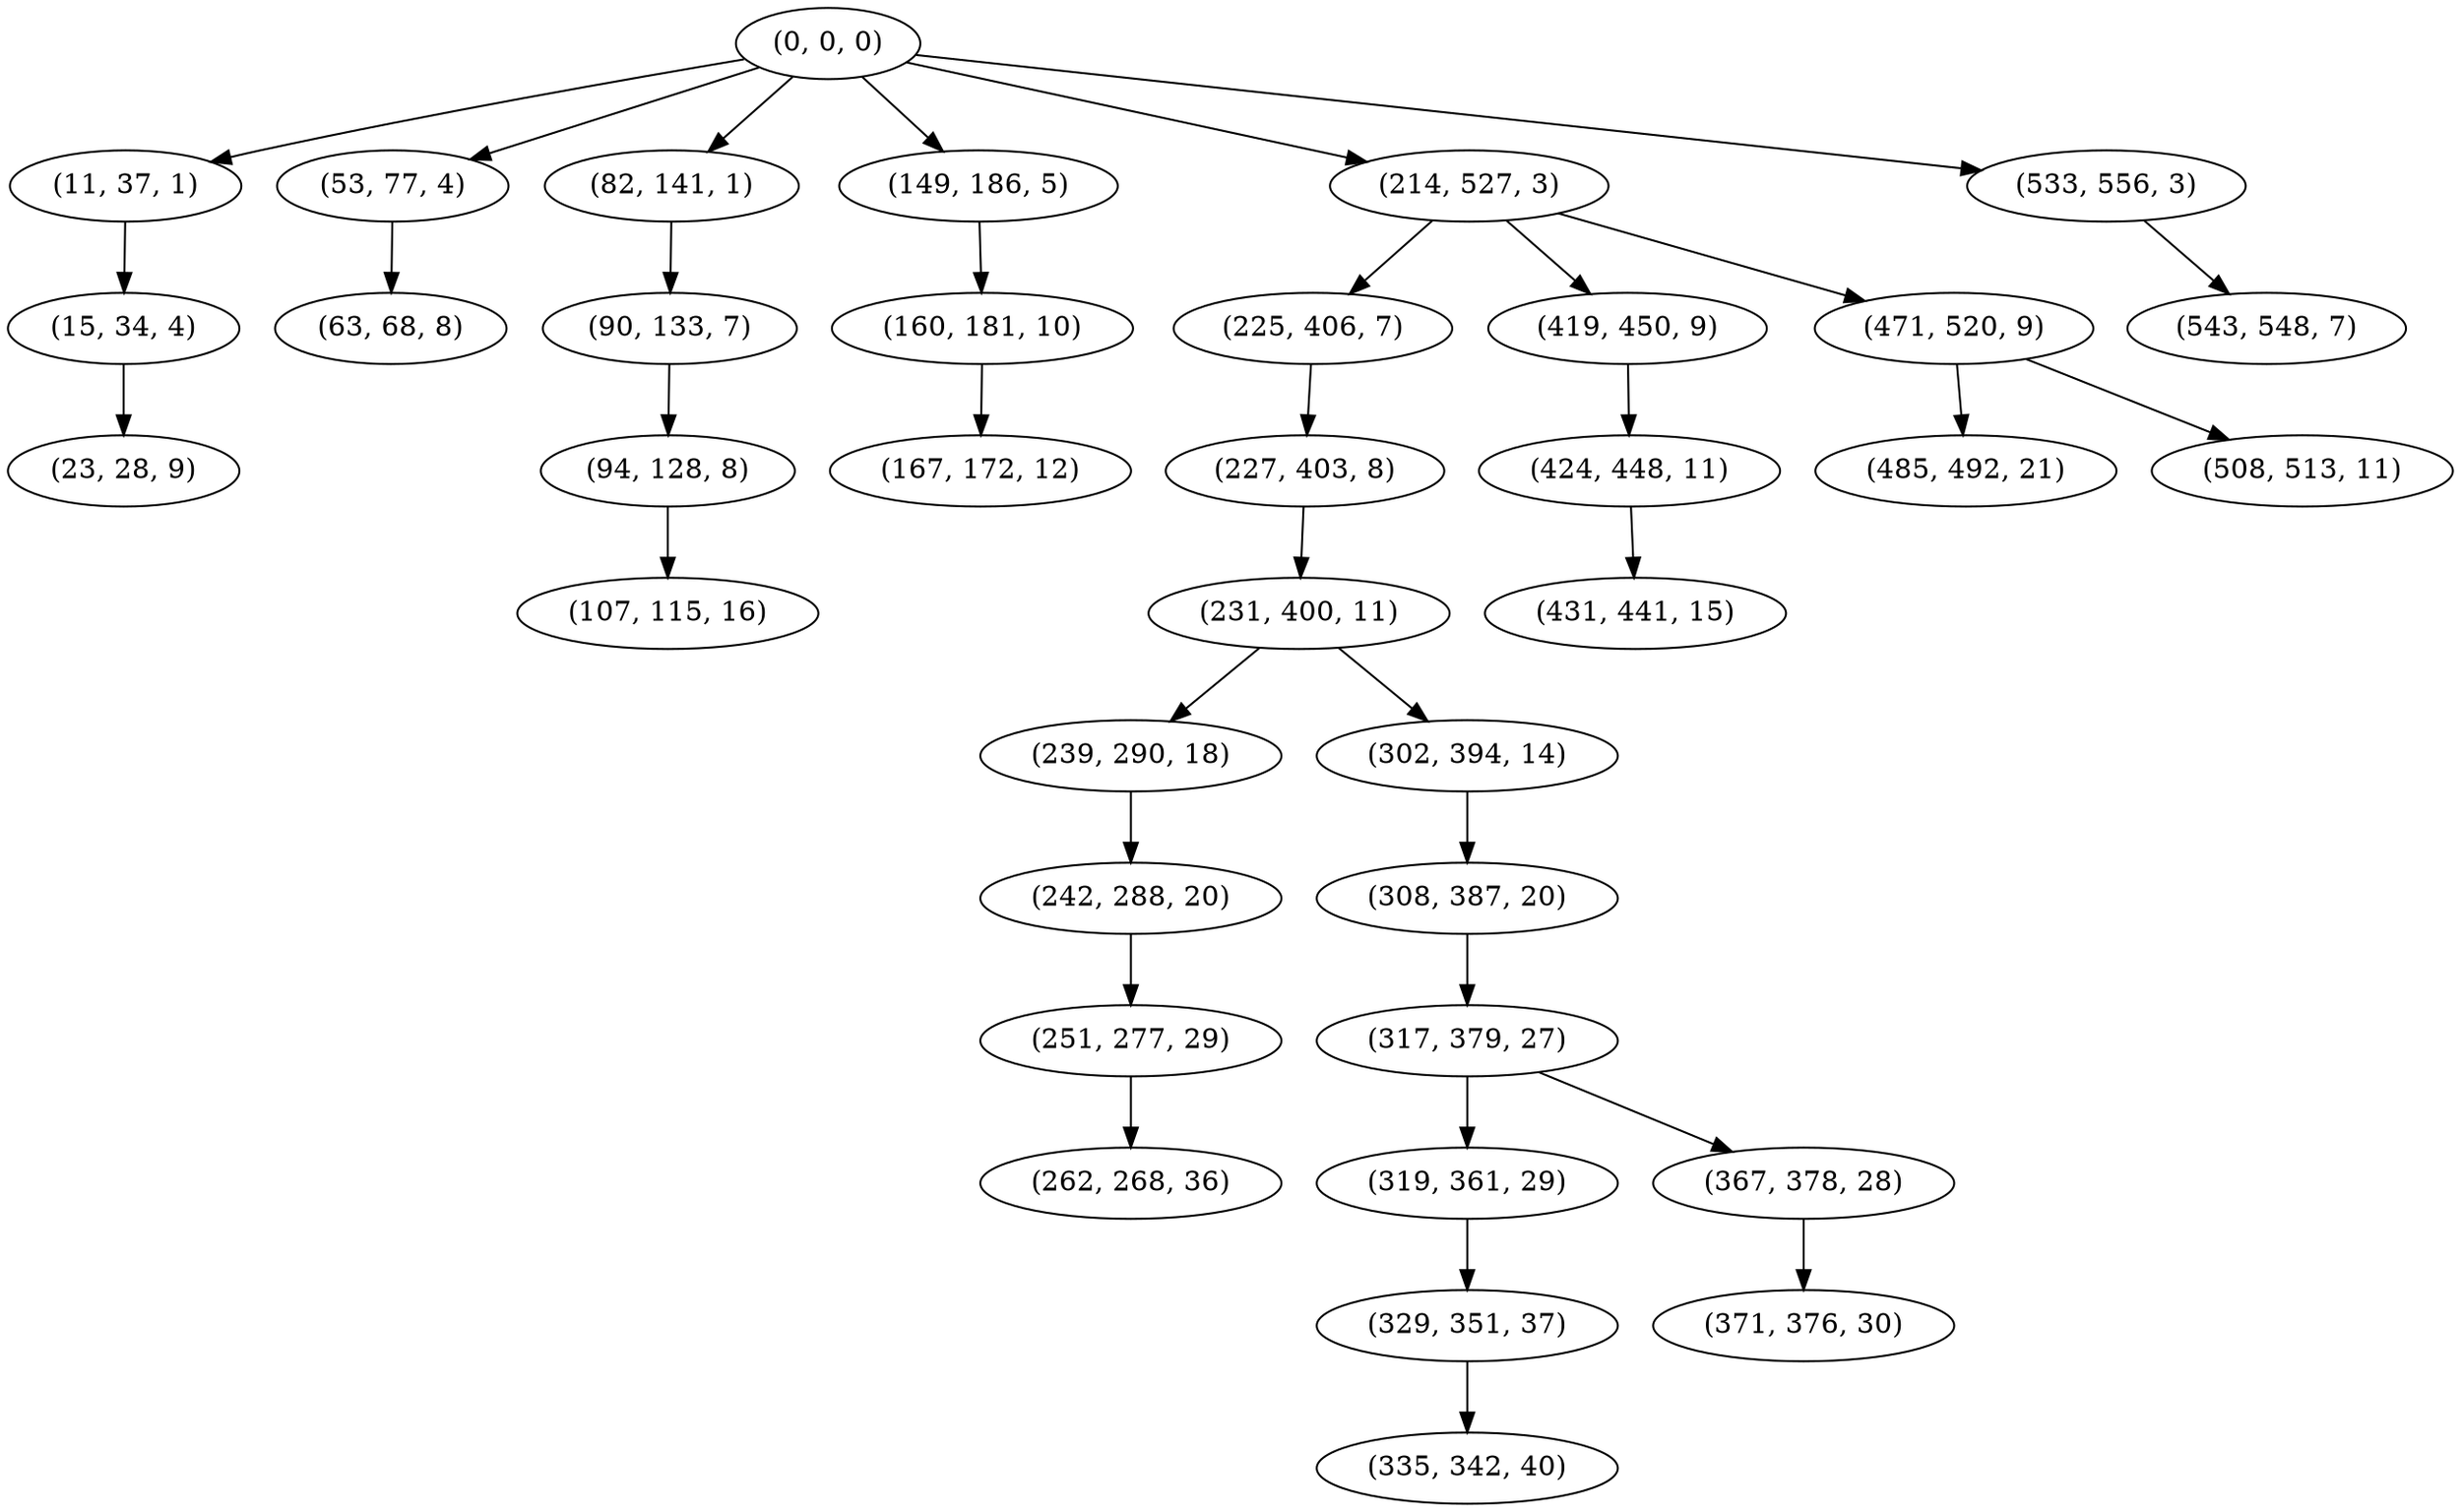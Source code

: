 digraph tree {
    "(0, 0, 0)";
    "(11, 37, 1)";
    "(15, 34, 4)";
    "(23, 28, 9)";
    "(53, 77, 4)";
    "(63, 68, 8)";
    "(82, 141, 1)";
    "(90, 133, 7)";
    "(94, 128, 8)";
    "(107, 115, 16)";
    "(149, 186, 5)";
    "(160, 181, 10)";
    "(167, 172, 12)";
    "(214, 527, 3)";
    "(225, 406, 7)";
    "(227, 403, 8)";
    "(231, 400, 11)";
    "(239, 290, 18)";
    "(242, 288, 20)";
    "(251, 277, 29)";
    "(262, 268, 36)";
    "(302, 394, 14)";
    "(308, 387, 20)";
    "(317, 379, 27)";
    "(319, 361, 29)";
    "(329, 351, 37)";
    "(335, 342, 40)";
    "(367, 378, 28)";
    "(371, 376, 30)";
    "(419, 450, 9)";
    "(424, 448, 11)";
    "(431, 441, 15)";
    "(471, 520, 9)";
    "(485, 492, 21)";
    "(508, 513, 11)";
    "(533, 556, 3)";
    "(543, 548, 7)";
    "(0, 0, 0)" -> "(11, 37, 1)";
    "(0, 0, 0)" -> "(53, 77, 4)";
    "(0, 0, 0)" -> "(82, 141, 1)";
    "(0, 0, 0)" -> "(149, 186, 5)";
    "(0, 0, 0)" -> "(214, 527, 3)";
    "(0, 0, 0)" -> "(533, 556, 3)";
    "(11, 37, 1)" -> "(15, 34, 4)";
    "(15, 34, 4)" -> "(23, 28, 9)";
    "(53, 77, 4)" -> "(63, 68, 8)";
    "(82, 141, 1)" -> "(90, 133, 7)";
    "(90, 133, 7)" -> "(94, 128, 8)";
    "(94, 128, 8)" -> "(107, 115, 16)";
    "(149, 186, 5)" -> "(160, 181, 10)";
    "(160, 181, 10)" -> "(167, 172, 12)";
    "(214, 527, 3)" -> "(225, 406, 7)";
    "(214, 527, 3)" -> "(419, 450, 9)";
    "(214, 527, 3)" -> "(471, 520, 9)";
    "(225, 406, 7)" -> "(227, 403, 8)";
    "(227, 403, 8)" -> "(231, 400, 11)";
    "(231, 400, 11)" -> "(239, 290, 18)";
    "(231, 400, 11)" -> "(302, 394, 14)";
    "(239, 290, 18)" -> "(242, 288, 20)";
    "(242, 288, 20)" -> "(251, 277, 29)";
    "(251, 277, 29)" -> "(262, 268, 36)";
    "(302, 394, 14)" -> "(308, 387, 20)";
    "(308, 387, 20)" -> "(317, 379, 27)";
    "(317, 379, 27)" -> "(319, 361, 29)";
    "(317, 379, 27)" -> "(367, 378, 28)";
    "(319, 361, 29)" -> "(329, 351, 37)";
    "(329, 351, 37)" -> "(335, 342, 40)";
    "(367, 378, 28)" -> "(371, 376, 30)";
    "(419, 450, 9)" -> "(424, 448, 11)";
    "(424, 448, 11)" -> "(431, 441, 15)";
    "(471, 520, 9)" -> "(485, 492, 21)";
    "(471, 520, 9)" -> "(508, 513, 11)";
    "(533, 556, 3)" -> "(543, 548, 7)";
}
